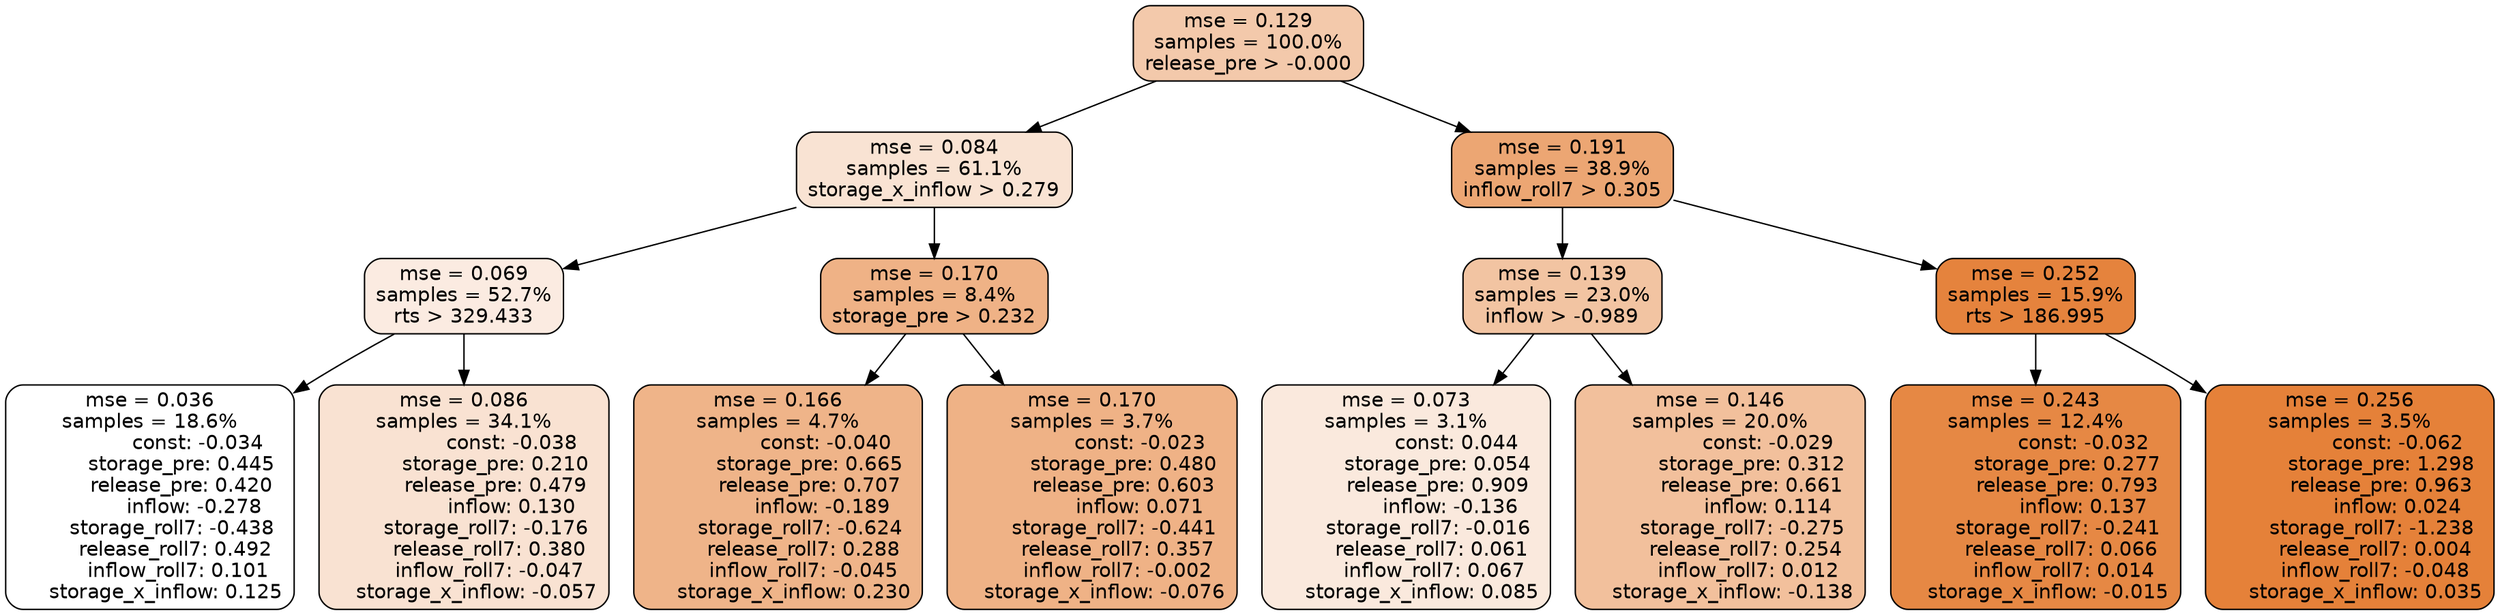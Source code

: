 digraph tree {
node [shape=rectangle, style="filled, rounded", color="black", fontname=helvetica] ;
edge [fontname=helvetica] ;
	"0" [label="mse = 0.129
samples = 100.0%
release_pre > -0.000", fillcolor="#f3c9ab"]
	"1" [label="mse = 0.084
samples = 61.1%
storage_x_inflow > 0.279", fillcolor="#f9e3d3"]
	"8" [label="mse = 0.191
samples = 38.9%
inflow_roll7 > 0.305", fillcolor="#eca673"]
	"2" [label="mse = 0.069
samples = 52.7%
rts > 329.433", fillcolor="#fbebe1"]
	"5" [label="mse = 0.170
samples = 8.4%
storage_pre > 0.232", fillcolor="#efb286"]
	"9" [label="mse = 0.139
samples = 23.0%
inflow > -0.989", fillcolor="#f2c4a2"]
	"12" [label="mse = 0.252
samples = 15.9%
rts > 186.995", fillcolor="#e5833d"]
	"4" [label="mse = 0.036
samples = 18.6%
               const: -0.034
          storage_pre: 0.445
          release_pre: 0.420
              inflow: -0.278
       storage_roll7: -0.438
        release_roll7: 0.492
         inflow_roll7: 0.101
     storage_x_inflow: 0.125", fillcolor="#ffffff"]
	"3" [label="mse = 0.086
samples = 34.1%
               const: -0.038
          storage_pre: 0.210
          release_pre: 0.479
               inflow: 0.130
       storage_roll7: -0.176
        release_roll7: 0.380
        inflow_roll7: -0.047
    storage_x_inflow: -0.057", fillcolor="#f9e2d2"]
	"7" [label="mse = 0.166
samples = 4.7%
               const: -0.040
          storage_pre: 0.665
          release_pre: 0.707
              inflow: -0.189
       storage_roll7: -0.624
        release_roll7: 0.288
        inflow_roll7: -0.045
     storage_x_inflow: 0.230", fillcolor="#efb489"]
	"6" [label="mse = 0.170
samples = 3.7%
               const: -0.023
          storage_pre: 0.480
          release_pre: 0.603
               inflow: 0.071
       storage_roll7: -0.441
        release_roll7: 0.357
        inflow_roll7: -0.002
    storage_x_inflow: -0.076", fillcolor="#efb286"]
	"10" [label="mse = 0.073
samples = 3.1%
                const: 0.044
          storage_pre: 0.054
          release_pre: 0.909
              inflow: -0.136
       storage_roll7: -0.016
        release_roll7: 0.061
         inflow_roll7: 0.067
     storage_x_inflow: 0.085", fillcolor="#fae9dd"]
	"11" [label="mse = 0.146
samples = 20.0%
               const: -0.029
          storage_pre: 0.312
          release_pre: 0.661
               inflow: 0.114
       storage_roll7: -0.275
        release_roll7: 0.254
         inflow_roll7: 0.012
    storage_x_inflow: -0.138", fillcolor="#f2c09c"]
	"13" [label="mse = 0.243
samples = 12.4%
               const: -0.032
          storage_pre: 0.277
          release_pre: 0.793
               inflow: 0.137
       storage_roll7: -0.241
        release_roll7: 0.066
         inflow_roll7: 0.014
    storage_x_inflow: -0.015", fillcolor="#e68844"]
	"14" [label="mse = 0.256
samples = 3.5%
               const: -0.062
          storage_pre: 1.298
          release_pre: 0.963
               inflow: 0.024
       storage_roll7: -1.238
        release_roll7: 0.004
        inflow_roll7: -0.048
     storage_x_inflow: 0.035", fillcolor="#e58139"]

	"0" -> "1"
	"0" -> "8"
	"1" -> "2"
	"1" -> "5"
	"8" -> "9"
	"8" -> "12"
	"2" -> "3"
	"2" -> "4"
	"5" -> "6"
	"5" -> "7"
	"9" -> "10"
	"9" -> "11"
	"12" -> "13"
	"12" -> "14"
}